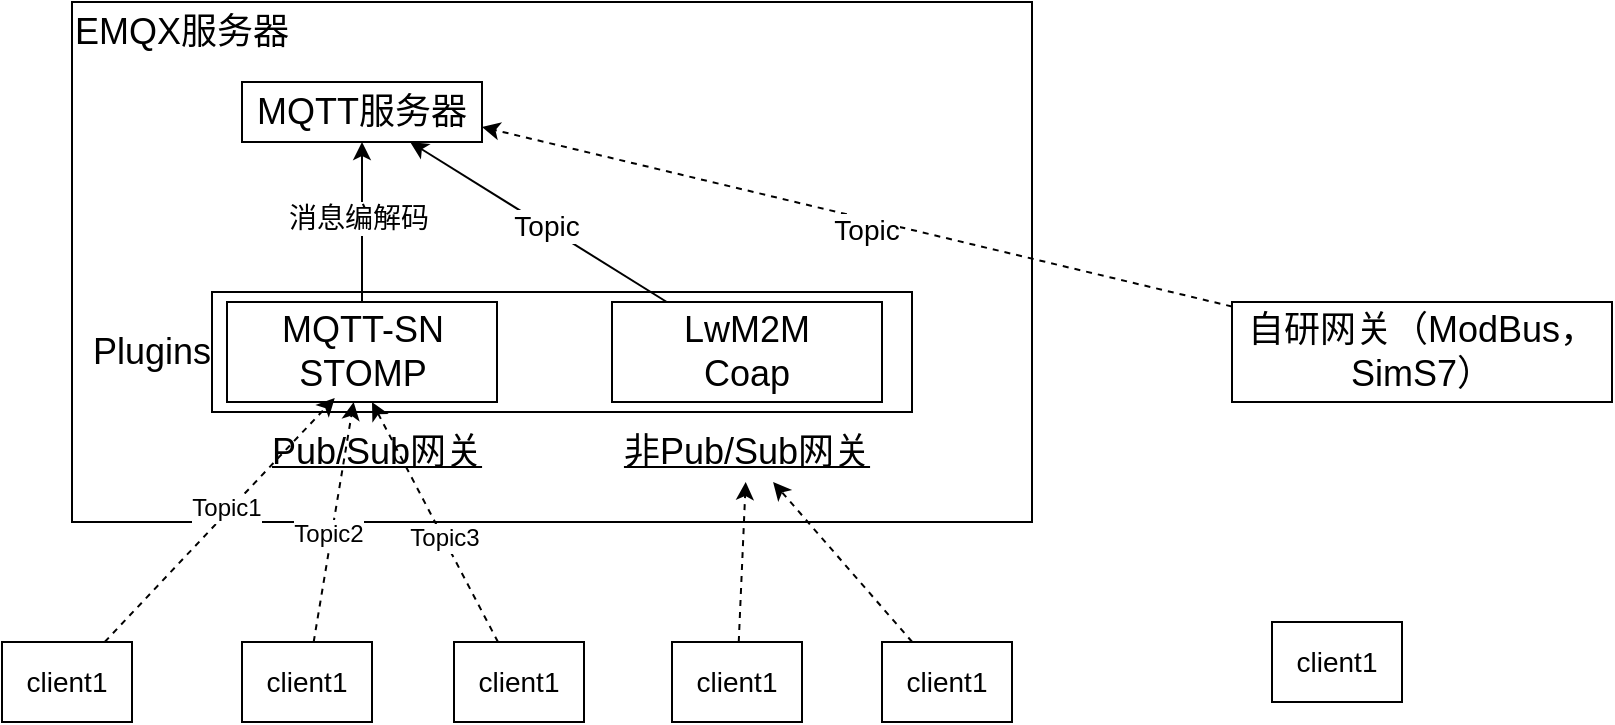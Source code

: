 <mxfile version="23.1.1" type="github">
  <diagram name="第 1 页" id="X_Hb-1_eLluj9XUOYYpD">
    <mxGraphModel dx="794" dy="466" grid="1" gridSize="10" guides="1" tooltips="1" connect="1" arrows="1" fold="1" page="1" pageScale="1" pageWidth="827" pageHeight="1169" math="0" shadow="0">
      <root>
        <mxCell id="0" />
        <mxCell id="1" parent="0" />
        <mxCell id="MWHKNPvCQjELJ2xHYArr-2" value="" style="rounded=0;whiteSpace=wrap;html=1;" parent="1" vertex="1">
          <mxGeometry x="190" y="40" width="480" height="260" as="geometry" />
        </mxCell>
        <mxCell id="NV6AspJVXS2o0j4S5Zyt-21" value="" style="rounded=0;whiteSpace=wrap;html=1;" vertex="1" parent="1">
          <mxGeometry x="260" y="185" width="350" height="60" as="geometry" />
        </mxCell>
        <mxCell id="MWHKNPvCQjELJ2xHYArr-1" value="&lt;font style=&quot;font-size: 18px;&quot;&gt;MQTT服务器&lt;/font&gt;" style="rounded=0;whiteSpace=wrap;html=1;" parent="1" vertex="1">
          <mxGeometry x="275" y="80" width="120" height="30" as="geometry" />
        </mxCell>
        <mxCell id="MWHKNPvCQjELJ2xHYArr-3" value="&lt;font style=&quot;font-size: 18px;&quot;&gt;EMQX服务器&lt;/font&gt;" style="text;html=1;strokeColor=none;fillColor=none;align=center;verticalAlign=middle;whiteSpace=wrap;rounded=0;" parent="1" vertex="1">
          <mxGeometry x="190" y="40" width="110" height="30" as="geometry" />
        </mxCell>
        <mxCell id="NV6AspJVXS2o0j4S5Zyt-5" value="" style="edgeStyle=orthogonalEdgeStyle;rounded=0;orthogonalLoop=1;jettySize=auto;html=1;" edge="1" parent="1" source="NV6AspJVXS2o0j4S5Zyt-1" target="MWHKNPvCQjELJ2xHYArr-1">
          <mxGeometry relative="1" as="geometry" />
        </mxCell>
        <mxCell id="NV6AspJVXS2o0j4S5Zyt-6" value="&lt;font style=&quot;font-size: 14px;&quot;&gt;消息编解码&lt;/font&gt;" style="edgeLabel;html=1;align=center;verticalAlign=middle;resizable=0;points=[];" vertex="1" connectable="0" parent="NV6AspJVXS2o0j4S5Zyt-5">
          <mxGeometry x="0.05" y="2" relative="1" as="geometry">
            <mxPoint as="offset" />
          </mxGeometry>
        </mxCell>
        <mxCell id="NV6AspJVXS2o0j4S5Zyt-1" value="&lt;font style=&quot;font-size: 18px;&quot;&gt;MQTT-SN&lt;br&gt;STOMP&lt;br&gt;&lt;/font&gt;" style="rounded=0;whiteSpace=wrap;html=1;" vertex="1" parent="1">
          <mxGeometry x="267.5" y="190" width="135" height="50" as="geometry" />
        </mxCell>
        <mxCell id="NV6AspJVXS2o0j4S5Zyt-8" style="rounded=0;orthogonalLoop=1;jettySize=auto;html=1;" edge="1" parent="1" source="NV6AspJVXS2o0j4S5Zyt-2" target="MWHKNPvCQjELJ2xHYArr-1">
          <mxGeometry relative="1" as="geometry" />
        </mxCell>
        <mxCell id="NV6AspJVXS2o0j4S5Zyt-9" value="&lt;font style=&quot;font-size: 14px;&quot;&gt;Topic&lt;/font&gt;" style="edgeLabel;html=1;align=center;verticalAlign=middle;resizable=0;points=[];" vertex="1" connectable="0" parent="NV6AspJVXS2o0j4S5Zyt-8">
          <mxGeometry x="-0.05" relative="1" as="geometry">
            <mxPoint as="offset" />
          </mxGeometry>
        </mxCell>
        <mxCell id="NV6AspJVXS2o0j4S5Zyt-2" value="&lt;font style=&quot;font-size: 18px;&quot;&gt;LwM2M&lt;br&gt;Coap&lt;br&gt;&lt;/font&gt;" style="rounded=0;whiteSpace=wrap;html=1;" vertex="1" parent="1">
          <mxGeometry x="460" y="190" width="135" height="50" as="geometry" />
        </mxCell>
        <mxCell id="NV6AspJVXS2o0j4S5Zyt-4" value="&lt;font style=&quot;font-size: 18px;&quot;&gt;&lt;u&gt;非Pub/Sub网关&lt;/u&gt;&lt;/font&gt;" style="text;html=1;strokeColor=none;fillColor=none;align=center;verticalAlign=middle;whiteSpace=wrap;rounded=0;" vertex="1" parent="1">
          <mxGeometry x="460" y="250" width="135" height="30" as="geometry" />
        </mxCell>
        <mxCell id="NV6AspJVXS2o0j4S5Zyt-7" value="&lt;font style=&quot;font-size: 14px;&quot;&gt;client1&lt;/font&gt;" style="rounded=0;whiteSpace=wrap;html=1;" vertex="1" parent="1">
          <mxGeometry x="155" y="360" width="65" height="40" as="geometry" />
        </mxCell>
        <mxCell id="NV6AspJVXS2o0j4S5Zyt-16" style="rounded=0;orthogonalLoop=1;jettySize=auto;html=1;dashed=1;" edge="1" parent="1" source="NV6AspJVXS2o0j4S5Zyt-10" target="NV6AspJVXS2o0j4S5Zyt-1">
          <mxGeometry relative="1" as="geometry" />
        </mxCell>
        <mxCell id="NV6AspJVXS2o0j4S5Zyt-19" value="&lt;font style=&quot;font-size: 12px;&quot;&gt;Topic2&lt;/font&gt;" style="edgeLabel;html=1;align=center;verticalAlign=middle;resizable=0;points=[];" vertex="1" connectable="0" parent="NV6AspJVXS2o0j4S5Zyt-16">
          <mxGeometry x="-0.106" y="2" relative="1" as="geometry">
            <mxPoint as="offset" />
          </mxGeometry>
        </mxCell>
        <mxCell id="NV6AspJVXS2o0j4S5Zyt-10" value="&lt;font style=&quot;font-size: 14px;&quot;&gt;client1&lt;/font&gt;" style="rounded=0;whiteSpace=wrap;html=1;" vertex="1" parent="1">
          <mxGeometry x="275" y="360" width="65" height="40" as="geometry" />
        </mxCell>
        <mxCell id="NV6AspJVXS2o0j4S5Zyt-17" style="rounded=0;orthogonalLoop=1;jettySize=auto;html=1;dashed=1;" edge="1" parent="1" source="NV6AspJVXS2o0j4S5Zyt-11">
          <mxGeometry relative="1" as="geometry">
            <mxPoint x="340" y="240" as="targetPoint" />
          </mxGeometry>
        </mxCell>
        <mxCell id="NV6AspJVXS2o0j4S5Zyt-20" value="&lt;font style=&quot;font-size: 12px;&quot;&gt;Topic3&lt;/font&gt;" style="edgeLabel;html=1;align=center;verticalAlign=middle;resizable=0;points=[];" vertex="1" connectable="0" parent="NV6AspJVXS2o0j4S5Zyt-17">
          <mxGeometry x="-0.133" relative="1" as="geometry">
            <mxPoint as="offset" />
          </mxGeometry>
        </mxCell>
        <mxCell id="NV6AspJVXS2o0j4S5Zyt-11" value="&lt;font style=&quot;font-size: 14px;&quot;&gt;client1&lt;/font&gt;" style="rounded=0;whiteSpace=wrap;html=1;" vertex="1" parent="1">
          <mxGeometry x="381" y="360" width="65" height="40" as="geometry" />
        </mxCell>
        <mxCell id="NV6AspJVXS2o0j4S5Zyt-23" value="" style="rounded=0;orthogonalLoop=1;jettySize=auto;html=1;dashed=1;" edge="1" parent="1" source="NV6AspJVXS2o0j4S5Zyt-12" target="NV6AspJVXS2o0j4S5Zyt-4">
          <mxGeometry relative="1" as="geometry" />
        </mxCell>
        <mxCell id="NV6AspJVXS2o0j4S5Zyt-12" value="&lt;font style=&quot;font-size: 14px;&quot;&gt;client1&lt;/font&gt;" style="rounded=0;whiteSpace=wrap;html=1;" vertex="1" parent="1">
          <mxGeometry x="490" y="360" width="65" height="40" as="geometry" />
        </mxCell>
        <mxCell id="NV6AspJVXS2o0j4S5Zyt-24" value="" style="rounded=0;orthogonalLoop=1;jettySize=auto;html=1;dashed=1;" edge="1" parent="1" source="NV6AspJVXS2o0j4S5Zyt-13" target="NV6AspJVXS2o0j4S5Zyt-4">
          <mxGeometry relative="1" as="geometry" />
        </mxCell>
        <mxCell id="NV6AspJVXS2o0j4S5Zyt-13" value="&lt;font style=&quot;font-size: 14px;&quot;&gt;client1&lt;/font&gt;" style="rounded=0;whiteSpace=wrap;html=1;" vertex="1" parent="1">
          <mxGeometry x="595" y="360" width="65" height="40" as="geometry" />
        </mxCell>
        <mxCell id="NV6AspJVXS2o0j4S5Zyt-14" style="rounded=0;orthogonalLoop=1;jettySize=auto;html=1;entryX=0.399;entryY=0.96;entryDx=0;entryDy=0;entryPerimeter=0;dashed=1;" edge="1" parent="1" source="NV6AspJVXS2o0j4S5Zyt-7" target="NV6AspJVXS2o0j4S5Zyt-1">
          <mxGeometry relative="1" as="geometry" />
        </mxCell>
        <mxCell id="NV6AspJVXS2o0j4S5Zyt-18" value="&lt;font style=&quot;font-size: 12px;&quot;&gt;Topic1&lt;/font&gt;" style="edgeLabel;html=1;align=center;verticalAlign=middle;resizable=0;points=[];" vertex="1" connectable="0" parent="NV6AspJVXS2o0j4S5Zyt-14">
          <mxGeometry x="0.066" y="1" relative="1" as="geometry">
            <mxPoint y="-1" as="offset" />
          </mxGeometry>
        </mxCell>
        <mxCell id="NV6AspJVXS2o0j4S5Zyt-3" value="&lt;font style=&quot;font-size: 18px;&quot;&gt;&lt;u&gt;Pub/Sub网关&lt;/u&gt;&lt;/font&gt;" style="text;html=1;strokeColor=none;fillColor=none;align=center;verticalAlign=middle;whiteSpace=wrap;rounded=0;" vertex="1" parent="1">
          <mxGeometry x="275" y="250" width="135" height="30" as="geometry" />
        </mxCell>
        <mxCell id="NV6AspJVXS2o0j4S5Zyt-22" value="&lt;font style=&quot;font-size: 18px;&quot;&gt;Plugins&lt;/font&gt;" style="text;html=1;strokeColor=none;fillColor=none;align=center;verticalAlign=middle;whiteSpace=wrap;rounded=0;" vertex="1" parent="1">
          <mxGeometry x="200" y="200" width="60" height="30" as="geometry" />
        </mxCell>
        <mxCell id="NV6AspJVXS2o0j4S5Zyt-27" style="rounded=0;orthogonalLoop=1;jettySize=auto;html=1;entryX=1;entryY=0.75;entryDx=0;entryDy=0;dashed=1;" edge="1" parent="1" source="NV6AspJVXS2o0j4S5Zyt-25" target="MWHKNPvCQjELJ2xHYArr-1">
          <mxGeometry relative="1" as="geometry" />
        </mxCell>
        <mxCell id="NV6AspJVXS2o0j4S5Zyt-28" value="Topic" style="edgeLabel;html=1;align=center;verticalAlign=middle;resizable=0;points=[];" vertex="1" connectable="0" parent="NV6AspJVXS2o0j4S5Zyt-27">
          <mxGeometry x="-0.03" y="3" relative="1" as="geometry">
            <mxPoint as="offset" />
          </mxGeometry>
        </mxCell>
        <mxCell id="NV6AspJVXS2o0j4S5Zyt-29" value="&lt;font style=&quot;font-size: 14px;&quot;&gt;Topic&lt;/font&gt;" style="edgeLabel;html=1;align=center;verticalAlign=middle;resizable=0;points=[];" vertex="1" connectable="0" parent="NV6AspJVXS2o0j4S5Zyt-27">
          <mxGeometry x="-0.027" y="5" relative="1" as="geometry">
            <mxPoint as="offset" />
          </mxGeometry>
        </mxCell>
        <mxCell id="NV6AspJVXS2o0j4S5Zyt-25" value="&lt;font style=&quot;font-size: 18px;&quot;&gt;自研网关（ModBus，SimS7）&lt;br&gt;&lt;/font&gt;" style="rounded=0;whiteSpace=wrap;html=1;" vertex="1" parent="1">
          <mxGeometry x="770" y="190" width="190" height="50" as="geometry" />
        </mxCell>
        <mxCell id="NV6AspJVXS2o0j4S5Zyt-26" value="&lt;font style=&quot;font-size: 14px;&quot;&gt;client1&lt;/font&gt;" style="rounded=0;whiteSpace=wrap;html=1;" vertex="1" parent="1">
          <mxGeometry x="790" y="350" width="65" height="40" as="geometry" />
        </mxCell>
      </root>
    </mxGraphModel>
  </diagram>
</mxfile>
